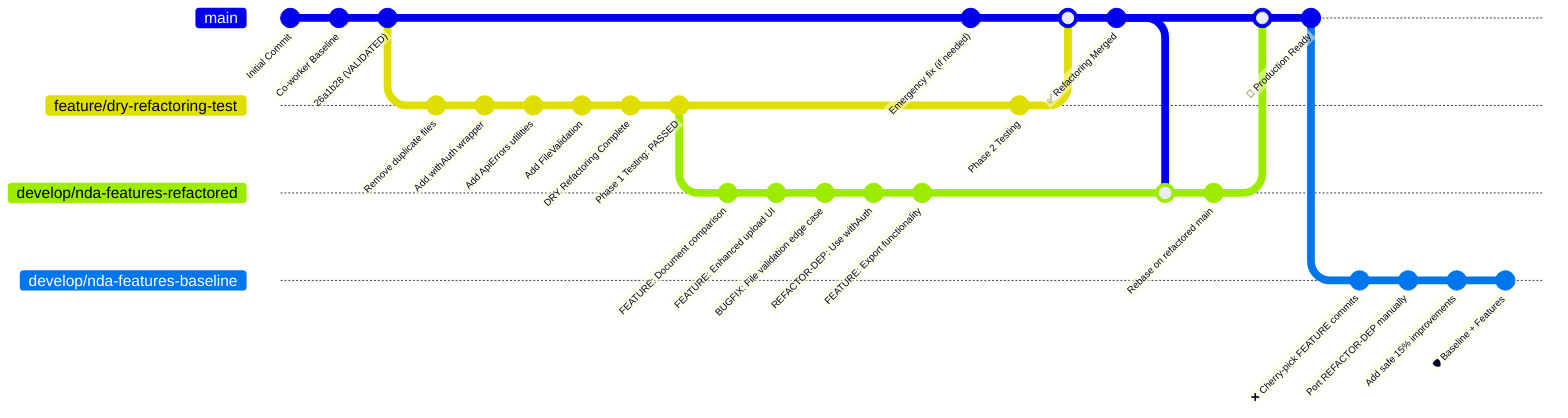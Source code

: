 gitGraph
    commit id: "Initial Commit"
    commit id: "Co-worker Baseline"
    commit id: "26a1b28 (VALIDATED)"
    
    branch feature/dry-refactoring-test
    checkout feature/dry-refactoring-test
    commit id: "Remove duplicate files"
    commit id: "Add withAuth wrapper"
    commit id: "Add ApiErrors utilities"
    commit id: "Add FileValidation"
    commit id: "DRY Refactoring Complete"
    commit id: "Phase 1 Testing: PASSED"
    
    branch develop/nda-features-refactored
    checkout develop/nda-features-refactored
    commit id: "FEATURE: Document comparison"
    commit id: "FEATURE: Enhanced upload UI"
    commit id: "BUGFIX: File validation edge case"
    commit id: "REFACTOR-DEP: Use withAuth"
    commit id: "FEATURE: Export functionality"
    
    checkout main
    commit id: "Emergency fix (if needed)"
    
    %% Phase 2 Decision Point
    checkout feature/dry-refactoring-test
    commit id: "Phase 2 Testing"
    
    %% SUCCESS PATH
    checkout main
    merge feature/dry-refactoring-test
    commit id: "✅ Refactoring Merged"
    
    checkout develop/nda-features-refactored
    merge main
    commit id: "Rebase on refactored main"
    
    checkout main
    merge develop/nda-features-refactored
    commit id: "🚀 Production Ready"
    
    %% FALLBACK PATH (alternative timeline)
    checkout main
    branch develop/nda-features-baseline
    checkout develop/nda-features-baseline
    commit id: "❌ Cherry-pick FEATURE commits"
    commit id: "Port REFACTOR-DEP manually"
    commit id: "Add safe 15% improvements"
    commit id: "🛡️ Baseline + Features"